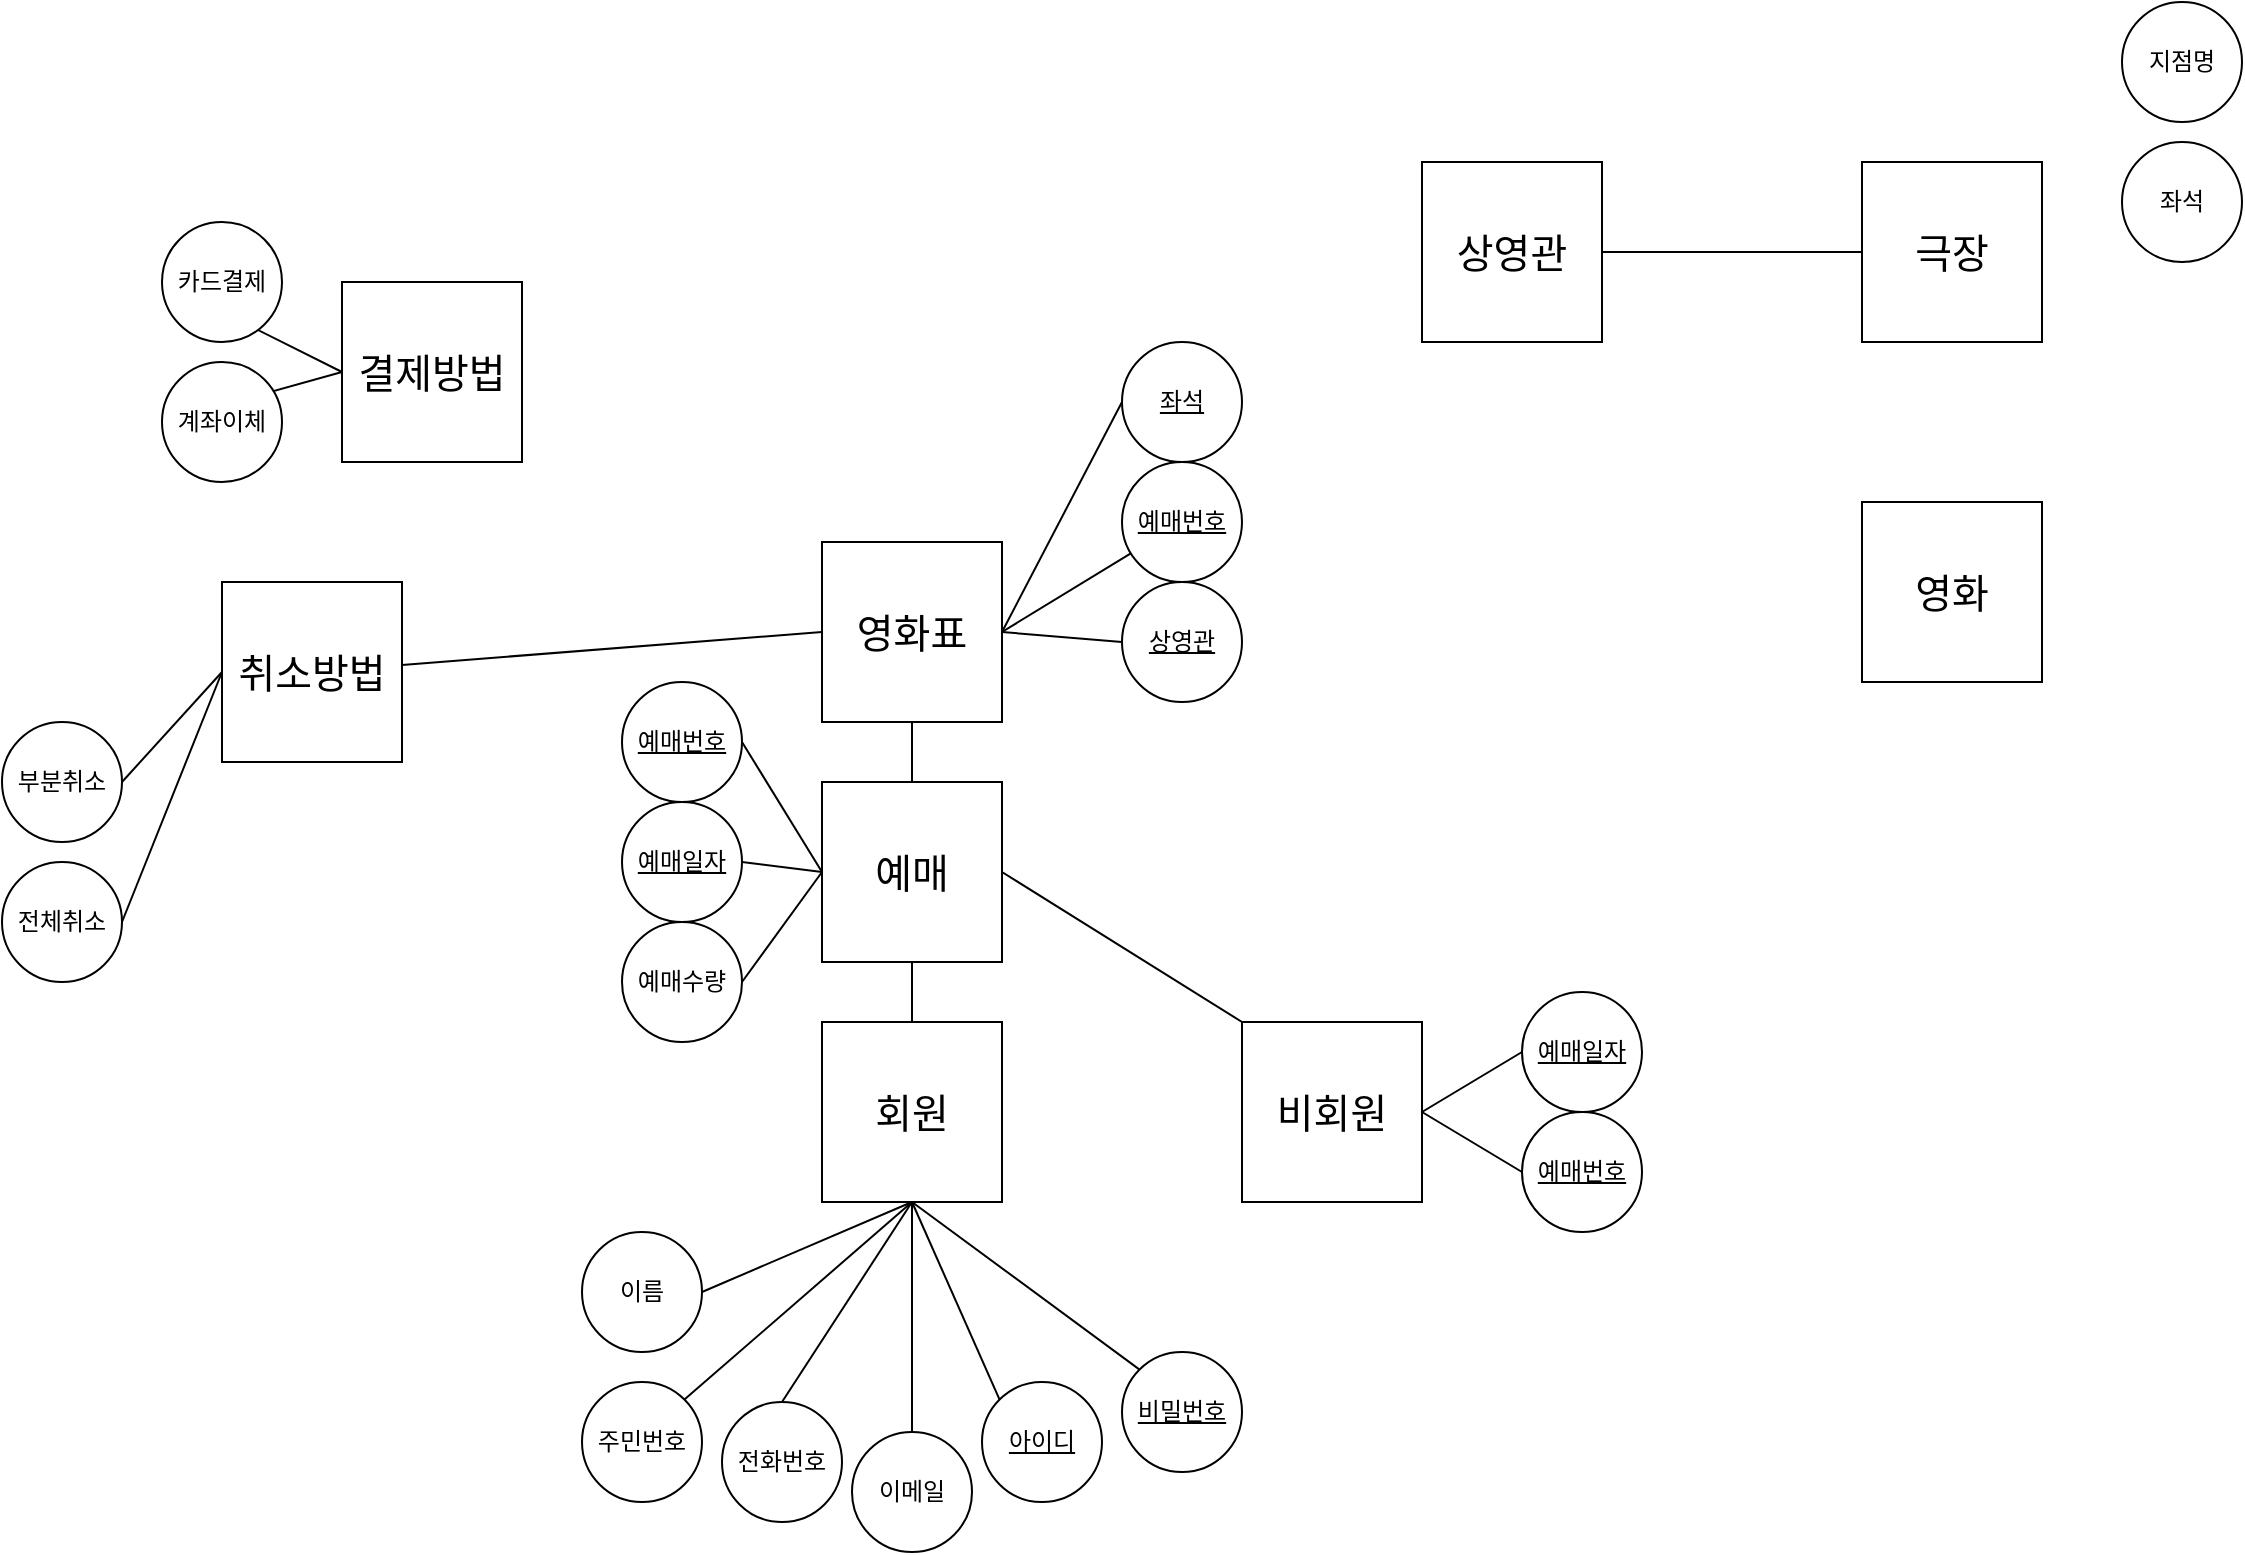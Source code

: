 <mxfile version="21.2.1" type="device">
  <diagram name="페이지-1" id="e-nvxxc0mhwQUeoasR5O">
    <mxGraphModel dx="1813" dy="1955" grid="1" gridSize="10" guides="1" tooltips="1" connect="1" arrows="1" fold="1" page="1" pageScale="1" pageWidth="827" pageHeight="1169" math="0" shadow="0">
      <root>
        <mxCell id="0" />
        <mxCell id="1" parent="0" />
        <mxCell id="7JmpgMU90FpuCoLuiPVT-42" style="edgeStyle=none;shape=connector;rounded=0;orthogonalLoop=1;jettySize=auto;html=1;exitX=0.5;exitY=0;exitDx=0;exitDy=0;entryX=0.5;entryY=1;entryDx=0;entryDy=0;labelBackgroundColor=default;strokeColor=default;fontFamily=Helvetica;fontSize=11;fontColor=default;endArrow=none;endFill=0;" edge="1" parent="1" source="7JmpgMU90FpuCoLuiPVT-1" target="7JmpgMU90FpuCoLuiPVT-40">
          <mxGeometry relative="1" as="geometry" />
        </mxCell>
        <mxCell id="7JmpgMU90FpuCoLuiPVT-1" value="회원" style="whiteSpace=wrap;html=1;aspect=fixed;fontSize=20;" vertex="1" parent="1">
          <mxGeometry x="130" y="500" width="90" height="90" as="geometry" />
        </mxCell>
        <mxCell id="7JmpgMU90FpuCoLuiPVT-4" value="영화" style="whiteSpace=wrap;html=1;aspect=fixed;fontSize=20;" vertex="1" parent="1">
          <mxGeometry x="650" y="240" width="90" height="90" as="geometry" />
        </mxCell>
        <mxCell id="7JmpgMU90FpuCoLuiPVT-6" value="극장" style="whiteSpace=wrap;html=1;aspect=fixed;fontSize=20;" vertex="1" parent="1">
          <mxGeometry x="650" y="70" width="90" height="90" as="geometry" />
        </mxCell>
        <mxCell id="7JmpgMU90FpuCoLuiPVT-20" style="edgeStyle=none;shape=connector;rounded=0;orthogonalLoop=1;jettySize=auto;html=1;exitX=1;exitY=0;exitDx=0;exitDy=0;entryX=0.5;entryY=1;entryDx=0;entryDy=0;labelBackgroundColor=default;strokeColor=default;fontFamily=Helvetica;fontSize=11;fontColor=default;endArrow=none;endFill=0;" edge="1" parent="1" source="7JmpgMU90FpuCoLuiPVT-13" target="7JmpgMU90FpuCoLuiPVT-1">
          <mxGeometry relative="1" as="geometry" />
        </mxCell>
        <mxCell id="7JmpgMU90FpuCoLuiPVT-13" value="주민번호" style="ellipse;whiteSpace=wrap;html=1;aspect=fixed;" vertex="1" parent="1">
          <mxGeometry x="10" y="680" width="60" height="60" as="geometry" />
        </mxCell>
        <mxCell id="7JmpgMU90FpuCoLuiPVT-21" style="edgeStyle=none;shape=connector;rounded=0;orthogonalLoop=1;jettySize=auto;html=1;exitX=0.5;exitY=0;exitDx=0;exitDy=0;entryX=0.5;entryY=1;entryDx=0;entryDy=0;labelBackgroundColor=default;strokeColor=default;fontFamily=Helvetica;fontSize=11;fontColor=default;endArrow=none;endFill=0;" edge="1" parent="1" source="7JmpgMU90FpuCoLuiPVT-14" target="7JmpgMU90FpuCoLuiPVT-1">
          <mxGeometry relative="1" as="geometry" />
        </mxCell>
        <mxCell id="7JmpgMU90FpuCoLuiPVT-14" value="전화번호" style="ellipse;whiteSpace=wrap;html=1;aspect=fixed;" vertex="1" parent="1">
          <mxGeometry x="80" y="690" width="60" height="60" as="geometry" />
        </mxCell>
        <mxCell id="7JmpgMU90FpuCoLuiPVT-22" style="edgeStyle=none;shape=connector;rounded=0;orthogonalLoop=1;jettySize=auto;html=1;exitX=0.5;exitY=0;exitDx=0;exitDy=0;entryX=0.5;entryY=1;entryDx=0;entryDy=0;labelBackgroundColor=default;strokeColor=default;fontFamily=Helvetica;fontSize=11;fontColor=default;endArrow=none;endFill=0;" edge="1" parent="1" source="7JmpgMU90FpuCoLuiPVT-15" target="7JmpgMU90FpuCoLuiPVT-1">
          <mxGeometry relative="1" as="geometry" />
        </mxCell>
        <mxCell id="7JmpgMU90FpuCoLuiPVT-15" value="이메일" style="ellipse;whiteSpace=wrap;html=1;aspect=fixed;" vertex="1" parent="1">
          <mxGeometry x="145" y="705" width="60" height="60" as="geometry" />
        </mxCell>
        <mxCell id="7JmpgMU90FpuCoLuiPVT-23" style="edgeStyle=none;shape=connector;rounded=0;orthogonalLoop=1;jettySize=auto;html=1;exitX=0;exitY=0;exitDx=0;exitDy=0;entryX=0.5;entryY=1;entryDx=0;entryDy=0;labelBackgroundColor=default;strokeColor=default;fontFamily=Helvetica;fontSize=11;fontColor=default;endArrow=none;endFill=0;" edge="1" parent="1" source="7JmpgMU90FpuCoLuiPVT-16" target="7JmpgMU90FpuCoLuiPVT-1">
          <mxGeometry relative="1" as="geometry" />
        </mxCell>
        <mxCell id="7JmpgMU90FpuCoLuiPVT-16" value="아이디" style="ellipse;whiteSpace=wrap;html=1;aspect=fixed;fontStyle=4" vertex="1" parent="1">
          <mxGeometry x="210" y="680" width="60" height="60" as="geometry" />
        </mxCell>
        <mxCell id="7JmpgMU90FpuCoLuiPVT-24" style="edgeStyle=none;shape=connector;rounded=0;orthogonalLoop=1;jettySize=auto;html=1;exitX=0;exitY=0;exitDx=0;exitDy=0;entryX=0.5;entryY=1;entryDx=0;entryDy=0;labelBackgroundColor=default;strokeColor=default;fontFamily=Helvetica;fontSize=11;fontColor=default;endArrow=none;endFill=0;" edge="1" parent="1" source="7JmpgMU90FpuCoLuiPVT-17" target="7JmpgMU90FpuCoLuiPVT-1">
          <mxGeometry relative="1" as="geometry" />
        </mxCell>
        <mxCell id="7JmpgMU90FpuCoLuiPVT-17" value="비밀번호" style="ellipse;whiteSpace=wrap;html=1;aspect=fixed;fontStyle=4" vertex="1" parent="1">
          <mxGeometry x="280" y="665" width="60" height="60" as="geometry" />
        </mxCell>
        <mxCell id="7JmpgMU90FpuCoLuiPVT-19" style="rounded=0;orthogonalLoop=1;jettySize=auto;html=1;exitX=1;exitY=0.5;exitDx=0;exitDy=0;endArrow=none;endFill=0;" edge="1" parent="1" source="7JmpgMU90FpuCoLuiPVT-18">
          <mxGeometry relative="1" as="geometry">
            <mxPoint x="175" y="590" as="targetPoint" />
          </mxGeometry>
        </mxCell>
        <mxCell id="7JmpgMU90FpuCoLuiPVT-18" value="이름" style="ellipse;whiteSpace=wrap;html=1;aspect=fixed;" vertex="1" parent="1">
          <mxGeometry x="10" y="605" width="60" height="60" as="geometry" />
        </mxCell>
        <mxCell id="7JmpgMU90FpuCoLuiPVT-28" value="영화표" style="whiteSpace=wrap;html=1;aspect=fixed;fontSize=20;" vertex="1" parent="1">
          <mxGeometry x="130" y="260" width="90" height="90" as="geometry" />
        </mxCell>
        <mxCell id="7JmpgMU90FpuCoLuiPVT-70" style="edgeStyle=none;shape=connector;rounded=0;orthogonalLoop=1;jettySize=auto;html=1;entryX=0;entryY=0.5;entryDx=0;entryDy=0;labelBackgroundColor=default;strokeColor=default;fontFamily=Helvetica;fontSize=11;fontColor=default;endArrow=none;endFill=0;" edge="1" parent="1" source="7JmpgMU90FpuCoLuiPVT-29" target="7JmpgMU90FpuCoLuiPVT-28">
          <mxGeometry relative="1" as="geometry" />
        </mxCell>
        <mxCell id="7JmpgMU90FpuCoLuiPVT-29" value="취소방법" style="whiteSpace=wrap;html=1;aspect=fixed;fontSize=20;" vertex="1" parent="1">
          <mxGeometry x="-170" y="280" width="90" height="90" as="geometry" />
        </mxCell>
        <mxCell id="7JmpgMU90FpuCoLuiPVT-30" value="결제방법" style="whiteSpace=wrap;html=1;aspect=fixed;fontSize=20;" vertex="1" parent="1">
          <mxGeometry x="-110" y="130" width="90" height="90" as="geometry" />
        </mxCell>
        <mxCell id="7JmpgMU90FpuCoLuiPVT-33" style="edgeStyle=none;shape=connector;rounded=0;orthogonalLoop=1;jettySize=auto;html=1;exitX=0;exitY=0.5;exitDx=0;exitDy=0;entryX=0;entryY=0.5;entryDx=0;entryDy=0;labelBackgroundColor=default;strokeColor=default;fontFamily=Helvetica;fontSize=11;fontColor=default;endArrow=none;endFill=0;" edge="1" parent="1" source="7JmpgMU90FpuCoLuiPVT-31" target="7JmpgMU90FpuCoLuiPVT-30">
          <mxGeometry relative="1" as="geometry" />
        </mxCell>
        <mxCell id="7JmpgMU90FpuCoLuiPVT-31" value="카드결제" style="ellipse;whiteSpace=wrap;html=1;aspect=fixed;" vertex="1" parent="1">
          <mxGeometry x="-200" y="100" width="60" height="60" as="geometry" />
        </mxCell>
        <mxCell id="7JmpgMU90FpuCoLuiPVT-34" style="edgeStyle=none;shape=connector;rounded=0;orthogonalLoop=1;jettySize=auto;html=1;exitX=0;exitY=0.5;exitDx=0;exitDy=0;entryX=0;entryY=0.5;entryDx=0;entryDy=0;labelBackgroundColor=default;strokeColor=default;fontFamily=Helvetica;fontSize=11;fontColor=default;endArrow=none;endFill=0;" edge="1" parent="1" source="7JmpgMU90FpuCoLuiPVT-32" target="7JmpgMU90FpuCoLuiPVT-30">
          <mxGeometry relative="1" as="geometry" />
        </mxCell>
        <mxCell id="7JmpgMU90FpuCoLuiPVT-32" value="계좌이체" style="ellipse;whiteSpace=wrap;html=1;aspect=fixed;" vertex="1" parent="1">
          <mxGeometry x="-200" y="170" width="60" height="60" as="geometry" />
        </mxCell>
        <mxCell id="7JmpgMU90FpuCoLuiPVT-47" style="edgeStyle=none;shape=connector;rounded=0;orthogonalLoop=1;jettySize=auto;html=1;exitX=0.5;exitY=0;exitDx=0;exitDy=0;entryX=0.5;entryY=1;entryDx=0;entryDy=0;labelBackgroundColor=default;strokeColor=default;fontFamily=Helvetica;fontSize=11;fontColor=default;endArrow=none;endFill=0;" edge="1" parent="1" source="7JmpgMU90FpuCoLuiPVT-40" target="7JmpgMU90FpuCoLuiPVT-28">
          <mxGeometry relative="1" as="geometry" />
        </mxCell>
        <mxCell id="7JmpgMU90FpuCoLuiPVT-40" value="예매" style="whiteSpace=wrap;html=1;aspect=fixed;fontSize=20;" vertex="1" parent="1">
          <mxGeometry x="130" y="380" width="90" height="90" as="geometry" />
        </mxCell>
        <mxCell id="7JmpgMU90FpuCoLuiPVT-44" style="edgeStyle=none;shape=connector;rounded=0;orthogonalLoop=1;jettySize=auto;html=1;exitX=0;exitY=0;exitDx=0;exitDy=0;entryX=1;entryY=0.5;entryDx=0;entryDy=0;labelBackgroundColor=default;strokeColor=default;fontFamily=Helvetica;fontSize=11;fontColor=default;endArrow=none;endFill=0;" edge="1" parent="1" source="7JmpgMU90FpuCoLuiPVT-43" target="7JmpgMU90FpuCoLuiPVT-40">
          <mxGeometry relative="1" as="geometry" />
        </mxCell>
        <mxCell id="7JmpgMU90FpuCoLuiPVT-43" value="비회원" style="whiteSpace=wrap;html=1;aspect=fixed;fontSize=20;" vertex="1" parent="1">
          <mxGeometry x="340" y="500" width="90" height="90" as="geometry" />
        </mxCell>
        <mxCell id="7JmpgMU90FpuCoLuiPVT-55" style="edgeStyle=none;shape=connector;rounded=0;orthogonalLoop=1;jettySize=auto;html=1;exitX=1;exitY=0.5;exitDx=0;exitDy=0;entryX=0;entryY=0.5;entryDx=0;entryDy=0;labelBackgroundColor=default;strokeColor=default;fontFamily=Helvetica;fontSize=11;fontColor=default;endArrow=none;endFill=0;" edge="1" parent="1" source="7JmpgMU90FpuCoLuiPVT-45" target="7JmpgMU90FpuCoLuiPVT-29">
          <mxGeometry relative="1" as="geometry" />
        </mxCell>
        <mxCell id="7JmpgMU90FpuCoLuiPVT-45" value="전체취소" style="ellipse;whiteSpace=wrap;html=1;aspect=fixed;" vertex="1" parent="1">
          <mxGeometry x="-280" y="420" width="60" height="60" as="geometry" />
        </mxCell>
        <mxCell id="7JmpgMU90FpuCoLuiPVT-54" style="edgeStyle=none;shape=connector;rounded=0;orthogonalLoop=1;jettySize=auto;html=1;exitX=1;exitY=0.5;exitDx=0;exitDy=0;entryX=0;entryY=0.5;entryDx=0;entryDy=0;labelBackgroundColor=default;strokeColor=default;fontFamily=Helvetica;fontSize=11;fontColor=default;endArrow=none;endFill=0;" edge="1" parent="1" source="7JmpgMU90FpuCoLuiPVT-46" target="7JmpgMU90FpuCoLuiPVT-29">
          <mxGeometry relative="1" as="geometry" />
        </mxCell>
        <mxCell id="7JmpgMU90FpuCoLuiPVT-46" value="부분취소" style="ellipse;whiteSpace=wrap;html=1;aspect=fixed;" vertex="1" parent="1">
          <mxGeometry x="-280" y="350" width="60" height="60" as="geometry" />
        </mxCell>
        <mxCell id="7JmpgMU90FpuCoLuiPVT-59" style="edgeStyle=none;shape=connector;rounded=0;orthogonalLoop=1;jettySize=auto;html=1;exitX=0;exitY=0.5;exitDx=0;exitDy=0;entryX=1;entryY=0.5;entryDx=0;entryDy=0;labelBackgroundColor=default;strokeColor=default;fontFamily=Helvetica;fontSize=11;fontColor=default;endArrow=none;endFill=0;" edge="1" parent="1" source="7JmpgMU90FpuCoLuiPVT-48" target="7JmpgMU90FpuCoLuiPVT-28">
          <mxGeometry relative="1" as="geometry" />
        </mxCell>
        <mxCell id="7JmpgMU90FpuCoLuiPVT-48" value="상영관" style="ellipse;whiteSpace=wrap;html=1;aspect=fixed;fontStyle=4" vertex="1" parent="1">
          <mxGeometry x="280" y="280" width="60" height="60" as="geometry" />
        </mxCell>
        <mxCell id="7JmpgMU90FpuCoLuiPVT-58" style="edgeStyle=none;shape=connector;rounded=0;orthogonalLoop=1;jettySize=auto;html=1;exitX=0;exitY=0.5;exitDx=0;exitDy=0;entryX=1;entryY=0.5;entryDx=0;entryDy=0;labelBackgroundColor=default;strokeColor=default;fontFamily=Helvetica;fontSize=11;fontColor=default;endArrow=none;endFill=0;" edge="1" parent="1" source="7JmpgMU90FpuCoLuiPVT-49" target="7JmpgMU90FpuCoLuiPVT-28">
          <mxGeometry relative="1" as="geometry" />
        </mxCell>
        <mxCell id="7JmpgMU90FpuCoLuiPVT-49" value="좌석" style="ellipse;whiteSpace=wrap;html=1;aspect=fixed;fontStyle=4" vertex="1" parent="1">
          <mxGeometry x="280" y="160" width="60" height="60" as="geometry" />
        </mxCell>
        <mxCell id="7JmpgMU90FpuCoLuiPVT-52" style="edgeStyle=none;shape=connector;rounded=0;orthogonalLoop=1;jettySize=auto;html=1;exitX=1;exitY=0.5;exitDx=0;exitDy=0;entryX=0;entryY=0.5;entryDx=0;entryDy=0;labelBackgroundColor=default;strokeColor=default;fontFamily=Helvetica;fontSize=11;fontColor=default;endArrow=none;endFill=0;" edge="1" parent="1" source="7JmpgMU90FpuCoLuiPVT-50" target="7JmpgMU90FpuCoLuiPVT-40">
          <mxGeometry relative="1" as="geometry" />
        </mxCell>
        <mxCell id="7JmpgMU90FpuCoLuiPVT-50" value="예매일자" style="ellipse;whiteSpace=wrap;html=1;aspect=fixed;fontStyle=4" vertex="1" parent="1">
          <mxGeometry x="30" y="390" width="60" height="60" as="geometry" />
        </mxCell>
        <mxCell id="7JmpgMU90FpuCoLuiPVT-53" style="edgeStyle=none;shape=connector;rounded=0;orthogonalLoop=1;jettySize=auto;html=1;exitX=1;exitY=0.5;exitDx=0;exitDy=0;labelBackgroundColor=default;strokeColor=default;fontFamily=Helvetica;fontSize=11;fontColor=default;endArrow=none;endFill=0;" edge="1" parent="1" source="7JmpgMU90FpuCoLuiPVT-51">
          <mxGeometry relative="1" as="geometry">
            <mxPoint x="130" y="425" as="targetPoint" />
          </mxGeometry>
        </mxCell>
        <mxCell id="7JmpgMU90FpuCoLuiPVT-51" value="예매수량" style="ellipse;whiteSpace=wrap;html=1;aspect=fixed;" vertex="1" parent="1">
          <mxGeometry x="30" y="450" width="60" height="60" as="geometry" />
        </mxCell>
        <mxCell id="7JmpgMU90FpuCoLuiPVT-57" style="edgeStyle=none;shape=connector;rounded=0;orthogonalLoop=1;jettySize=auto;html=1;entryX=1;entryY=0.5;entryDx=0;entryDy=0;labelBackgroundColor=default;strokeColor=default;fontFamily=Helvetica;fontSize=11;fontColor=default;endArrow=none;endFill=0;" edge="1" parent="1" source="7JmpgMU90FpuCoLuiPVT-56" target="7JmpgMU90FpuCoLuiPVT-28">
          <mxGeometry relative="1" as="geometry" />
        </mxCell>
        <mxCell id="7JmpgMU90FpuCoLuiPVT-56" value="예매번호" style="ellipse;whiteSpace=wrap;html=1;aspect=fixed;fontStyle=4" vertex="1" parent="1">
          <mxGeometry x="280" y="220" width="60" height="60" as="geometry" />
        </mxCell>
        <mxCell id="7JmpgMU90FpuCoLuiPVT-63" style="edgeStyle=none;shape=connector;rounded=0;orthogonalLoop=1;jettySize=auto;html=1;exitX=1;exitY=0.5;exitDx=0;exitDy=0;entryX=0;entryY=0.5;entryDx=0;entryDy=0;labelBackgroundColor=default;strokeColor=default;fontFamily=Helvetica;fontSize=11;fontColor=default;endArrow=none;endFill=0;" edge="1" parent="1" source="7JmpgMU90FpuCoLuiPVT-60" target="7JmpgMU90FpuCoLuiPVT-6">
          <mxGeometry relative="1" as="geometry" />
        </mxCell>
        <mxCell id="7JmpgMU90FpuCoLuiPVT-60" value="상영관" style="whiteSpace=wrap;html=1;aspect=fixed;fontSize=20;" vertex="1" parent="1">
          <mxGeometry x="430" y="70" width="90" height="90" as="geometry" />
        </mxCell>
        <mxCell id="7JmpgMU90FpuCoLuiPVT-61" value="좌석" style="ellipse;whiteSpace=wrap;html=1;aspect=fixed;" vertex="1" parent="1">
          <mxGeometry x="780" y="60" width="60" height="60" as="geometry" />
        </mxCell>
        <mxCell id="7JmpgMU90FpuCoLuiPVT-62" value="지점명" style="ellipse;whiteSpace=wrap;html=1;aspect=fixed;" vertex="1" parent="1">
          <mxGeometry x="780" y="-10" width="60" height="60" as="geometry" />
        </mxCell>
        <mxCell id="7JmpgMU90FpuCoLuiPVT-69" style="edgeStyle=none;shape=connector;rounded=0;orthogonalLoop=1;jettySize=auto;html=1;exitX=1;exitY=0.5;exitDx=0;exitDy=0;entryX=0;entryY=0.5;entryDx=0;entryDy=0;labelBackgroundColor=default;strokeColor=default;fontFamily=Helvetica;fontSize=11;fontColor=default;endArrow=none;endFill=0;" edge="1" parent="1" source="7JmpgMU90FpuCoLuiPVT-64" target="7JmpgMU90FpuCoLuiPVT-40">
          <mxGeometry relative="1" as="geometry" />
        </mxCell>
        <mxCell id="7JmpgMU90FpuCoLuiPVT-64" value="예매번호" style="ellipse;whiteSpace=wrap;html=1;aspect=fixed;fontStyle=4" vertex="1" parent="1">
          <mxGeometry x="30" y="330" width="60" height="60" as="geometry" />
        </mxCell>
        <mxCell id="7JmpgMU90FpuCoLuiPVT-67" style="edgeStyle=none;shape=connector;rounded=0;orthogonalLoop=1;jettySize=auto;html=1;exitX=0;exitY=0.5;exitDx=0;exitDy=0;entryX=1;entryY=0.5;entryDx=0;entryDy=0;labelBackgroundColor=default;strokeColor=default;fontFamily=Helvetica;fontSize=11;fontColor=default;endArrow=none;endFill=0;" edge="1" parent="1" source="7JmpgMU90FpuCoLuiPVT-65" target="7JmpgMU90FpuCoLuiPVT-43">
          <mxGeometry relative="1" as="geometry" />
        </mxCell>
        <mxCell id="7JmpgMU90FpuCoLuiPVT-65" value="예매일자" style="ellipse;whiteSpace=wrap;html=1;aspect=fixed;fontStyle=4" vertex="1" parent="1">
          <mxGeometry x="480" y="485" width="60" height="60" as="geometry" />
        </mxCell>
        <mxCell id="7JmpgMU90FpuCoLuiPVT-68" style="edgeStyle=none;shape=connector;rounded=0;orthogonalLoop=1;jettySize=auto;html=1;exitX=0;exitY=0.5;exitDx=0;exitDy=0;entryX=1;entryY=0.5;entryDx=0;entryDy=0;labelBackgroundColor=default;strokeColor=default;fontFamily=Helvetica;fontSize=11;fontColor=default;endArrow=none;endFill=0;" edge="1" parent="1" source="7JmpgMU90FpuCoLuiPVT-66" target="7JmpgMU90FpuCoLuiPVT-43">
          <mxGeometry relative="1" as="geometry" />
        </mxCell>
        <mxCell id="7JmpgMU90FpuCoLuiPVT-66" value="예매번호" style="ellipse;whiteSpace=wrap;html=1;aspect=fixed;fontStyle=4" vertex="1" parent="1">
          <mxGeometry x="480" y="545" width="60" height="60" as="geometry" />
        </mxCell>
      </root>
    </mxGraphModel>
  </diagram>
</mxfile>
